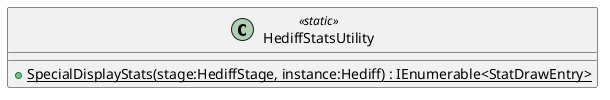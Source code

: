 @startuml
class HediffStatsUtility <<static>> {
    + {static} SpecialDisplayStats(stage:HediffStage, instance:Hediff) : IEnumerable<StatDrawEntry>
}
@enduml
